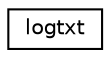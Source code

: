 digraph "Иерархия классов. Графический вид."
{
 // LATEX_PDF_SIZE
  edge [fontname="Helvetica",fontsize="10",labelfontname="Helvetica",labelfontsize="10"];
  node [fontname="Helvetica",fontsize="10",shape=record];
  rankdir="LR";
  Node0 [label="logtxt",height=0.2,width=0.4,color="black", fillcolor="white", style="filled",URL="$classlogtxt.html",tooltip="Прием и запись ошибок в лог-файл"];
}
